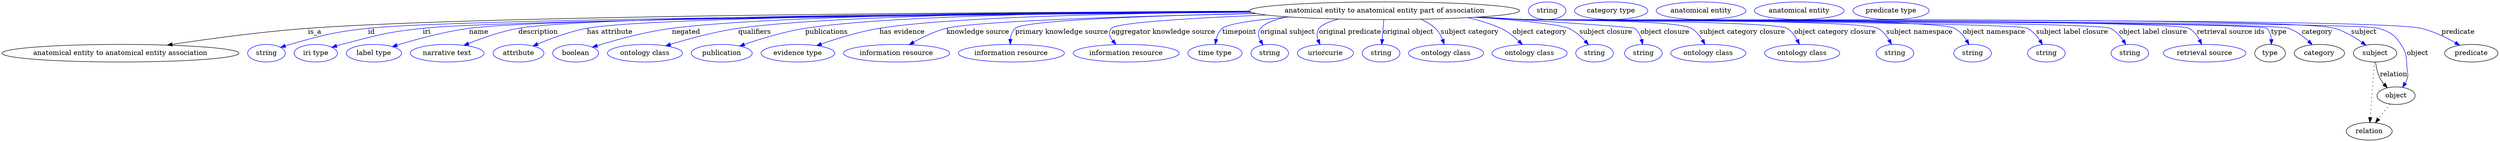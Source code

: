 digraph {
	graph [bb="0,0,5108,283"];
	node [label="\N"];
	"anatomical entity to anatomical entity part of association"	[height=0.5,
		label="anatomical entity to anatomical entity part of association",
		pos="2828.4,265",
		width=7.6729];
	"anatomical entity to anatomical entity association"	[height=0.5,
		pos="242.43,178",
		width=6.7341];
	"anatomical entity to anatomical entity part of association" -> "anatomical entity to anatomical entity association"	[label=is_a,
		lp="640.43,221.5",
		pos="e,338.39,194.57 2553,263.53 2048.1,262.02 992.51,255.66 626.43,229 532.1,222.13 425.48,207.71 348.56,196.12"];
	id	[color=blue,
		height=0.5,
		label=string,
		pos="541.43,178",
		width=1.0652];
	"anatomical entity to anatomical entity part of association" -> id	[color=blue,
		label=id,
		lp="756.43,221.5",
		pos="e,570.42,189.98 2555.3,262.24 2031.9,258.46 923.78,248.28 749.43,229 677.26,221.02 659.37,215.5 589.43,196 586.32,195.13 583.12,\
194.17 579.92,193.15",
		style=solid];
	iri	[color=blue,
		height=0.5,
		label="iri type",
		pos="642.43,178",
		width=1.2277];
	"anatomical entity to anatomical entity part of association" -> iri	[color=blue,
		label=iri,
		lp="869.43,221.5",
		pos="e,675.34,190.2 2556,261.85 2055.4,257.51 1024.9,246.56 861.43,229 786.64,220.97 768.25,214.85 695.43,196 692.05,195.13 688.57,194.16 \
685.09,193.15",
		style=solid];
	name	[color=blue,
		height=0.5,
		label="label type",
		pos="761.43,178",
		width=1.5707];
	"anatomical entity to anatomical entity part of association" -> name	[color=blue,
		label=name,
		lp="976.43,221.5",
		pos="e,799.39,191.54 2555,262.39 2073.4,259.03 1110,249.79 956.43,229 905.29,222.08 848.28,206.51 809.17,194.57",
		style=solid];
	description	[color=blue,
		height=0.5,
		label="narrative text",
		pos="911.43,178",
		width=2.0943];
	"anatomical entity to anatomical entity part of association" -> description	[color=blue,
		label=description,
		lp="1096.9,221.5",
		pos="e,945.48,194.14 2553.1,263.27 2091.9,261.35 1199.1,254.37 1056.4,229 1021.4,222.77 983.37,209.4 955.07,198.06",
		style=solid];
	"has attribute"	[color=blue,
		height=0.5,
		label=attribute,
		pos="1056.4,178",
		width=1.4443];
	"anatomical entity to anatomical entity part of association" -> "has attribute"	[color=blue,
		label="has attribute",
		lp="1242.4,221.5",
		pos="e,1086,192.82 2553.6,262.95 2123,260.57 1324.6,252.96 1195.4,229 1160.5,222.52 1122.6,208.39 1095.2,196.8",
		style=solid];
	negated	[color=blue,
		height=0.5,
		label=boolean,
		pos="1173.4,178",
		width=1.2999];
	"anatomical entity to anatomical entity part of association" -> negated	[color=blue,
		label=negated,
		lp="1398.4,221.5",
		pos="e,1207.6,190.46 2552.2,264.15 2194.3,263.16 1590.1,257.16 1369.4,229 1316.1,222.2 1256.5,205.66 1217.2,193.46",
		style=solid];
	qualifiers	[color=blue,
		height=0.5,
		label="ontology class",
		pos="1314.4,178",
		width=2.1304];
	"anatomical entity to anatomical entity part of association" -> qualifiers	[color=blue,
		label=qualifiers,
		lp="1538.9,221.5",
		pos="e,1356.7,193.07 2552.4,264.13 2225.3,262.99 1700,256.67 1505.4,229 1457.6,222.2 1404.6,207.74 1366.5,196.11",
		style=solid];
	publications	[color=blue,
		height=0.5,
		label=publication,
		pos="1471.4,178",
		width=1.7332];
	"anatomical entity to anatomical entity part of association" -> publications	[color=blue,
		label=publications,
		lp="1686.4,221.5",
		pos="e,1508.2,192.71 2552.4,263.97 2257.8,262.48 1810.9,255.67 1642.4,229 1599.3,222.18 1551.8,207.69 1517.8,196.06",
		style=solid];
	"has evidence"	[color=blue,
		height=0.5,
		label="evidence type",
		pos="1627.4,178",
		width=2.0943];
	"anatomical entity to anatomical entity part of association" -> "has evidence"	[color=blue,
		label="has evidence",
		lp="1840.9,221.5",
		pos="e,1665.9,193.61 2554.5,262.66 2298.4,259.96 1935,252.03 1794.4,229 1753.6,222.3 1708.7,208.48 1675.7,197.06",
		style=solid];
	"knowledge source"	[color=blue,
		height=0.5,
		label="information resource",
		pos="1829.4,178",
		width=3.015];
	"anatomical entity to anatomical entity part of association" -> "knowledge source"	[color=blue,
		label="knowledge source",
		lp="1995.9,221.5",
		pos="e,1855.5,195.59 2566.4,259.29 2323.8,254.02 1991.6,244.19 1931.4,229 1907.9,223.07 1883.5,211.31 1864.4,200.68",
		style=solid];
	"primary knowledge source"	[color=blue,
		height=0.5,
		label="information resource",
		pos="2064.4,178",
		width=3.015];
	"anatomical entity to anatomical entity part of association" -> "primary knowledge source"	[color=blue,
		label="primary knowledge source",
		lp="2167.4,221.5",
		pos="e,2062.2,196.41 2564.7,259.6 2354.1,254.85 2091,245.63 2072.4,229 2066.1,223.34 2063.4,214.82 2062.5,206.41",
		style=solid];
	"aggregator knowledge source"	[color=blue,
		height=0.5,
		label="information resource",
		pos="2299.4,178",
		width=3.015];
	"anatomical entity to anatomical entity part of association" -> "aggregator knowledge source"	[color=blue,
		label="aggregator knowledge source",
		lp="2375.9,221.5",
		pos="e,2278.7,195.97 2586.9,256.26 2441,250.36 2280.9,241.17 2269.4,229 2262.4,221.54 2265.6,212.18 2272.1,203.58",
		style=solid];
	timepoint	[color=blue,
		height=0.5,
		label="time type",
		pos="2481.4,178",
		width=1.5346];
	"anatomical entity to anatomical entity part of association" -> timepoint	[color=blue,
		label=timepoint,
		lp="2531.4,221.5",
		pos="e,2482,196.47 2633.2,252.21 2567.8,246.56 2508.3,238.85 2496.4,229 2489.7,223.41 2485.9,214.91 2483.8,206.49",
		style=solid];
	"original subject"	[color=blue,
		height=0.5,
		label=string,
		pos="2593.4,178",
		width=1.0652];
	"anatomical entity to anatomical entity part of association" -> "original subject"	[color=blue,
		label="original subject",
		lp="2630.4,221.5",
		pos="e,2579.7,194.92 2629.3,252.46 2604,247.18 2583.7,239.65 2574.4,229 2568.2,221.83 2570,212.39 2574.4,203.65",
		style=solid];
	"original predicate"	[color=blue,
		height=0.5,
		label=uriorcurie,
		pos="2707.4,178",
		width=1.5887];
	"anatomical entity to anatomical entity part of association" -> "original predicate"	[color=blue,
		label="original predicate",
		lp="2757.9,221.5",
		pos="e,2696.4,195.76 2734.2,248.01 2715.8,242.96 2700.3,236.66 2694.4,229 2689.1,222.16 2689.7,213.39 2692.4,205.11",
		style=solid];
	"original object"	[color=blue,
		height=0.5,
		label=string,
		pos="2821.4,178",
		width=1.0652];
	"anatomical entity to anatomical entity part of association" -> "original object"	[color=blue,
		label="original object",
		lp="2876.9,221.5",
		pos="e,2822.8,196.18 2827,246.8 2826.1,235.16 2824.8,219.55 2823.7,206.24",
		style=solid];
	"subject category"	[color=blue,
		height=0.5,
		label="ontology class",
		pos="2954.4,178",
		width=2.1304];
	"anatomical entity to anatomical entity part of association" -> "subject category"	[color=blue,
		label="subject category",
		lp="3002.9,221.5",
		pos="e,2950.6,196.4 2902.6,247.66 2913.5,242.93 2923.9,236.84 2932.4,229 2939.2,222.84 2944,214.24 2947.3,205.9",
		style=solid];
	"object category"	[color=blue,
		height=0.5,
		label="ontology class",
		pos="3125.4,178",
		width=2.1304];
	"anatomical entity to anatomical entity part of association" -> "object category"	[color=blue,
		label="object category",
		lp="3145.9,221.5",
		pos="e,3110.6,195.73 2998.9,250.79 3022.2,245.6 3045.3,238.55 3066.4,229 3080.1,222.83 3093,212.54 3103.3,202.9",
		style=solid];
	"subject closure"	[color=blue,
		height=0.5,
		label=string,
		pos="3258.4,178",
		width=1.0652];
	"anatomical entity to anatomical entity part of association" -> "subject closure"	[color=blue,
		label="subject closure",
		lp="3281.9,221.5",
		pos="e,3246,195.51 3017.5,251.88 3102.3,245.44 3187.3,237.18 3205.4,229 3218.3,223.16 3230.1,212.86 3239.3,203.11",
		style=solid];
	"object closure"	[color=blue,
		height=0.5,
		label=string,
		pos="3358.4,178",
		width=1.0652];
	"anatomical entity to anatomical entity part of association" -> "object closure"	[color=blue,
		label="object closure",
		lp="3402.4,221.5",
		pos="e,3357,196.19 3020.6,252.06 3164.5,242.93 3337.1,231.5 3340.4,229 3347.7,223.49 3352.1,214.74 3354.7,206.09",
		style=solid];
	"subject category closure"	[color=blue,
		height=0.5,
		label="ontology class",
		pos="3491.4,178",
		width=2.1304];
	"anatomical entity to anatomical entity part of association" -> "subject category closure"	[color=blue,
		label="subject category closure",
		lp="3560.9,221.5",
		pos="e,3484.4,196.06 3023.4,252.23 3053.9,250.45 3085,248.65 3114.4,247 3152.4,244.87 3423.2,247.45 3456.4,229 3466.2,223.6 3473.8,214.22 \
3479.4,205.03",
		style=solid];
	"object category closure"	[color=blue,
		height=0.5,
		label="ontology class",
		pos="3683.4,178",
		width=2.1304];
	"anatomical entity to anatomical entity part of association" -> "object category closure"	[color=blue,
		label="object category closure",
		lp="3750.9,221.5",
		pos="e,3677.7,196.08 3019.2,251.97 3051,250.17 3083.6,248.43 3114.4,247 3144.3,245.61 3626.5,243.98 3652.4,229 3661.6,223.68 3668.4,214.45 \
3673.3,205.35",
		style=solid];
	"subject namespace"	[color=blue,
		height=0.5,
		label=string,
		pos="3873.4,178",
		width=1.0652];
	"anatomical entity to anatomical entity part of association" -> "subject namespace"	[color=blue,
		label="subject namespace",
		lp="3923.4,221.5",
		pos="e,3866.4,196.17 3017.2,251.85 3049.6,250.03 3083,248.32 3114.4,247 3154.6,245.31 3803,248.02 3838.4,229 3848.2,223.74 3855.9,214.38 \
3861.5,205.18",
		style=solid];
	"object namespace"	[color=blue,
		height=0.5,
		label=string,
		pos="4032.4,178",
		width=1.0652];
	"anatomical entity to anatomical entity part of association" -> "object namespace"	[color=blue,
		label="object namespace",
		lp="4076.4,221.5",
		pos="e,4025.1,195.73 3016.4,251.78 3049.1,249.95 3082.7,248.26 3114.4,247 3163.3,245.05 3951.9,251.48 3995.4,229 4005.8,223.66 4013.9,\
213.98 4020,204.54",
		style=solid];
	"subject label closure"	[color=blue,
		height=0.5,
		label=string,
		pos="4183.4,178",
		width=1.0652];
	"anatomical entity to anatomical entity part of association" -> "subject label closure"	[color=blue,
		label="subject label closure",
		lp="4236.4,221.5",
		pos="e,4175.4,195.76 3015.7,251.74 3048.6,249.91 3082.5,248.23 3114.4,247 3143,245.9 4118.8,241.78 4144.4,229 4155.1,223.66 4163.8,213.83 \
4170.2,204.3",
		style=solid];
	"object label closure"	[color=blue,
		height=0.5,
		label=string,
		pos="4354.4,178",
		width=1.0652];
	"anatomical entity to anatomical entity part of association" -> "object label closure"	[color=blue,
		label="object label closure",
		lp="4401.9,221.5",
		pos="e,4346.1,195.78 3014.9,251.72 3048,249.88 3082.2,248.2 3114.4,247 3147.7,245.76 4284.5,243.67 4314.4,229 4325.3,223.68 4334.1,213.86 \
4340.7,204.33",
		style=solid];
	"retrieval source ids"	[color=blue,
		height=0.5,
		label="retrieval source",
		pos="4507.4,178",
		width=2.347];
	"anatomical entity to anatomical entity part of association" -> "retrieval source ids"	[color=blue,
		label="retrieval source ids",
		lp="4560.9,221.5",
		pos="e,4501.4,196.18 3014.5,251.69 3047.8,249.85 3082.1,248.17 3114.4,247 3152.2,245.63 4442.4,247.37 4475.4,229 4484.9,223.74 4492,214.39 \
4497,205.18",
		style=solid];
	type	[height=0.5,
		pos="4641.4,178",
		width=0.86659];
	"anatomical entity to anatomical entity part of association" -> type	[color=blue,
		label=type,
		lp="4659.4,221.5",
		pos="e,4644.1,195.98 3014.1,251.67 3047.5,249.83 3082,248.16 3114.4,247 3135.5,246.25 4618.6,242.95 4634.4,229 4640.9,223.32 4643.4,214.65 \
4644.1,206.11",
		style=solid];
	category	[height=0.5,
		pos="4742.4,178",
		width=1.4263];
	"anatomical entity to anatomical entity part of association" -> category	[color=blue,
		label=category,
		lp="4737.9,221.5",
		pos="e,4727.7,195.47 3014.1,251.67 3047.5,249.82 3082,248.15 3114.4,247 3157.9,245.46 4638.5,243.55 4679.4,229 4694.7,223.59 4709,212.83 \
4720.2,202.68",
		style=solid];
	subject	[height=0.5,
		pos="4856.4,178",
		width=1.2277];
	"anatomical entity to anatomical entity part of association" -> subject	[color=blue,
		label=subject,
		lp="4833.4,221.5",
		pos="e,4837.7,194.32 3014.1,251.65 3047.5,249.8 3082,248.14 3114.4,247 3206.5,243.76 4684.8,254.16 4773.4,229 4793.6,223.28 4813.8,211.29 \
4829.2,200.48",
		style=solid];
	object	[height=0.5,
		pos="4899.4,91",
		width=1.0832];
	"anatomical entity to anatomical entity part of association" -> object	[color=blue,
		label=object,
		lp="4943.4,178",
		pos="e,4912.8,108.09 3014.1,251.63 3047.5,249.79 3082,248.13 3114.4,247 3163,245.31 4817.3,244.11 4863.4,229 4887.3,221.17 4895.4,216.87 \
4909.4,196 4923.2,175.52 4919.5,166.51 4922.4,142 4923.2,135.38 4924.3,133.39 4922.4,127 4921.4,123.55 4919.9,120.13 4918.2,116.85",
		style=solid];
	predicate	[height=0.5,
		pos="5053.4,178",
		width=1.5165];
	"anatomical entity to anatomical entity part of association" -> predicate	[color=blue,
		label=predicate,
		lp="5026.4,221.5",
		pos="e,5029.6,194.35 3013.8,251.64 3047.2,249.79 3081.9,248.13 3114.4,247 3216.4,243.47 4851.1,252.34 4950.4,229 4975.3,223.15 5001.2,\
210.56 5020.8,199.47",
		style=solid];
	association_type	[color=blue,
		height=0.5,
		label=string,
		pos="3161.4,265",
		width=1.0652];
	association_category	[color=blue,
		height=0.5,
		label="category type",
		pos="3292.4,265",
		width=2.0762];
	subject -> object	[label=relation,
		lp="4894.4,134.5",
		pos="e,4881.5,107.23 4857.5,159.55 4858.7,149.57 4861.2,137.07 4866.4,127 4868.7,122.68 4871.6,118.52 4874.8,114.66"];
	relation	[height=0.5,
		pos="4844.4,18",
		width=1.2999];
	subject -> relation	[pos="e,4845.7,36.188 4855.1,159.79 4853,132.48 4849,78.994 4846.5,46.38",
		style=dotted];
	"anatomical entity to anatomical entity part of association_subject"	[color=blue,
		height=0.5,
		label="anatomical entity",
		pos="3476.4,265",
		width=2.5456];
	object -> relation	[pos="e,4857.2,35.54 4886.9,73.889 4880,64.939 4871.2,53.617 4863.5,43.584",
		style=dotted];
	"anatomical entity to anatomical entity part of association_object"	[color=blue,
		height=0.5,
		label="anatomical entity",
		pos="3677.4,265",
		width=2.5456];
	"anatomical entity to anatomical entity part of association_predicate"	[color=blue,
		height=0.5,
		label="predicate type",
		pos="3865.4,265",
		width=2.1665];
}
